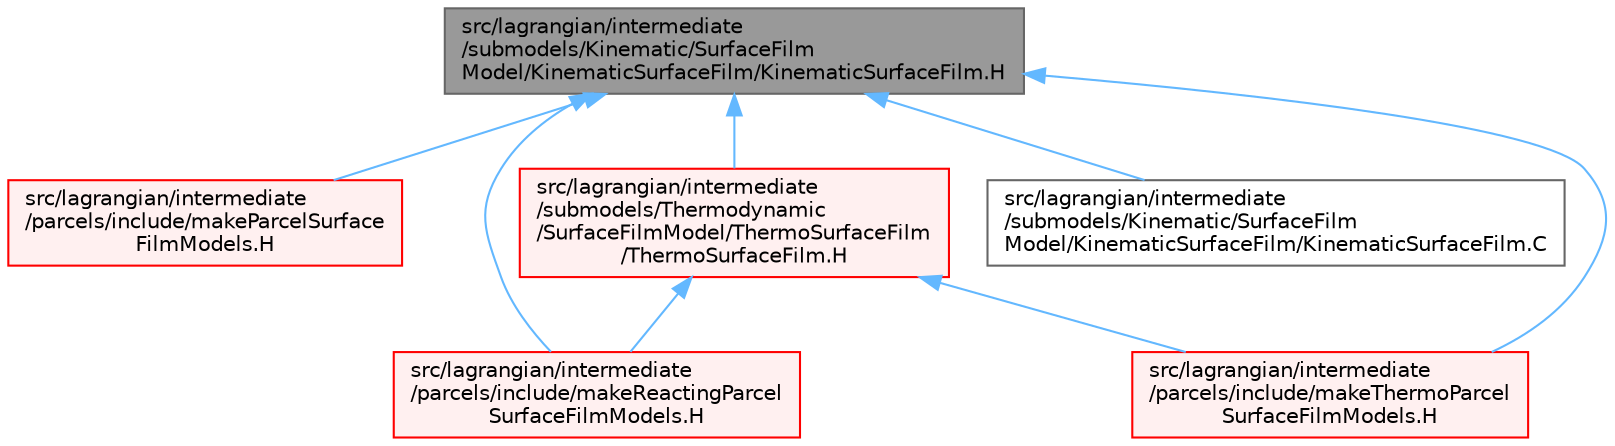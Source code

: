 digraph "src/lagrangian/intermediate/submodels/Kinematic/SurfaceFilmModel/KinematicSurfaceFilm/KinematicSurfaceFilm.H"
{
 // LATEX_PDF_SIZE
  bgcolor="transparent";
  edge [fontname=Helvetica,fontsize=10,labelfontname=Helvetica,labelfontsize=10];
  node [fontname=Helvetica,fontsize=10,shape=box,height=0.2,width=0.4];
  Node1 [id="Node000001",label="src/lagrangian/intermediate\l/submodels/Kinematic/SurfaceFilm\lModel/KinematicSurfaceFilm/KinematicSurfaceFilm.H",height=0.2,width=0.4,color="gray40", fillcolor="grey60", style="filled", fontcolor="black",tooltip=" "];
  Node1 -> Node2 [id="edge1_Node000001_Node000002",dir="back",color="steelblue1",style="solid",tooltip=" "];
  Node2 [id="Node000002",label="src/lagrangian/intermediate\l/parcels/include/makeParcelSurface\lFilmModels.H",height=0.2,width=0.4,color="red", fillcolor="#FFF0F0", style="filled",URL="$makeParcelSurfaceFilmModels_8H.html",tooltip=" "];
  Node1 -> Node6 [id="edge2_Node000001_Node000006",dir="back",color="steelblue1",style="solid",tooltip=" "];
  Node6 [id="Node000006",label="src/lagrangian/intermediate\l/parcels/include/makeReactingParcel\lSurfaceFilmModels.H",height=0.2,width=0.4,color="red", fillcolor="#FFF0F0", style="filled",URL="$makeReactingParcelSurfaceFilmModels_8H.html",tooltip=" "];
  Node1 -> Node11 [id="edge3_Node000001_Node000011",dir="back",color="steelblue1",style="solid",tooltip=" "];
  Node11 [id="Node000011",label="src/lagrangian/intermediate\l/parcels/include/makeThermoParcel\lSurfaceFilmModels.H",height=0.2,width=0.4,color="red", fillcolor="#FFF0F0", style="filled",URL="$makeThermoParcelSurfaceFilmModels_8H.html",tooltip=" "];
  Node1 -> Node13 [id="edge4_Node000001_Node000013",dir="back",color="steelblue1",style="solid",tooltip=" "];
  Node13 [id="Node000013",label="src/lagrangian/intermediate\l/submodels/Kinematic/SurfaceFilm\lModel/KinematicSurfaceFilm/KinematicSurfaceFilm.C",height=0.2,width=0.4,color="grey40", fillcolor="white", style="filled",URL="$KinematicSurfaceFilm_8C.html",tooltip=" "];
  Node1 -> Node14 [id="edge5_Node000001_Node000014",dir="back",color="steelblue1",style="solid",tooltip=" "];
  Node14 [id="Node000014",label="src/lagrangian/intermediate\l/submodels/Thermodynamic\l/SurfaceFilmModel/ThermoSurfaceFilm\l/ThermoSurfaceFilm.H",height=0.2,width=0.4,color="red", fillcolor="#FFF0F0", style="filled",URL="$ThermoSurfaceFilm_8H.html",tooltip=" "];
  Node14 -> Node6 [id="edge6_Node000014_Node000006",dir="back",color="steelblue1",style="solid",tooltip=" "];
  Node14 -> Node11 [id="edge7_Node000014_Node000011",dir="back",color="steelblue1",style="solid",tooltip=" "];
}

